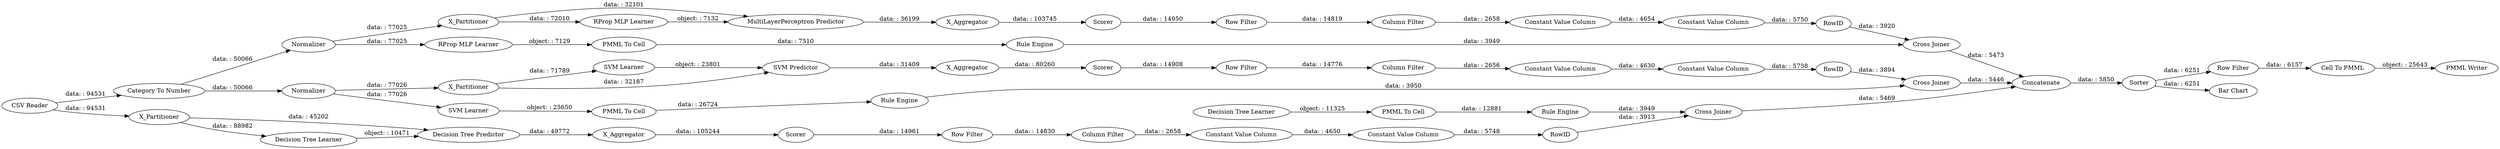 digraph {
	"-1315228891342924671_2" [label=X_Partitioner]
	"5528623528727855721_292" [label="Constant Value Column"]
	"5528623528727855721_290" [label="Constant Value Column"]
	"3349213672814045635_293" [label=RowID]
	"-8119861746319301284_292" [label="Constant Value Column"]
	"-8582646941561245867_35" [label="Rule Engine"]
	"6555839751967533093_34" [label="Rule Engine"]
	"-1315228891342924671_38" [label="Cross Joiner"]
	"-8582646941561245867_34" [label="PMML To Cell"]
	"6267622703342068340_31" [label="SVM Learner"]
	"2003741888331555540_22" [label="PMML To Cell"]
	"6267622703342068340_2" [label=X_Partitioner]
	"-8952784874357190577_62" [label="CSV Reader"]
	"-1315228891342924671_39" [label=Normalizer]
	"-5783991449564161476_2" [label=X_Partitioner]
	"3349213672814045635_9" [label="Row Filter"]
	"-1315228891342924671_7" [label=X_Aggregator]
	"6555839751967533093_33" [label="Decision Tree Learner"]
	"-8582646941561245867_33" [label="SVM Learner"]
	"-8952784874357190577_58" [label="Category To Number"]
	"-5783991449564161476_7" [label=X_Aggregator]
	"-8952784874357190577_61" [label="PMML Writer"]
	"-1315228891342924671_32" [label="MultiLayerPerceptron Predictor"]
	"-8119861746319301284_290" [label="Constant Value Column"]
	"-8952784874357190577_54" [label="Cell To PMML"]
	"-8119861746319301284_9" [label="Row Filter"]
	"6555839751967533093_28" [label="PMML To Cell"]
	"-8119861746319301284_293" [label=RowID]
	"3349213672814045635_292" [label="Constant Value Column"]
	"2003741888331555540_35" [label="RProp MLP Learner"]
	"3349213672814045635_294" [label="Column Filter"]
	"-8119861746319301284_294" [label="Column Filter"]
	"-1315228891342924671_40" [label=Scorer]
	"2003741888331555540_34" [label="Rule Engine"]
	"6267622703342068340_39" [label="Cross Joiner"]
	"6267622703342068340_32" [label="SVM Predictor"]
	"-5783991449564161476_39" [label=Scorer]
	"-5783991449564161476_31" [label="Decision Tree Learner"]
	"5528623528727855721_9" [label="Row Filter"]
	"-5783991449564161476_38" [label="Cross Joiner"]
	"6267622703342068340_7" [label=X_Aggregator]
	"-5783991449564161476_32" [label="Decision Tree Predictor"]
	"3349213672814045635_290" [label="Constant Value Column"]
	"5528623528727855721_294" [label="Column Filter"]
	"6267622703342068340_41" [label=Scorer]
	"5528623528727855721_293" [label=RowID]
	"-8952784874357190577_52" [label=Sorter]
	"-8952784874357190577_60" [label=Concatenate]
	"-1315228891342924671_31" [label="RProp MLP Learner"]
	"-8952784874357190577_53" [label="Row Filter"]
	"-8952784874357190577_59" [label="Bar Chart"]
	"6267622703342068340_40" [label=Normalizer]
	"3349213672814045635_9" -> "3349213672814045635_294" [label="data: : 14776"]
	"-5783991449564161476_31" -> "-5783991449564161476_32" [label="object: : 10471"]
	"-8952784874357190577_54" -> "-8952784874357190577_61" [label="object: : 25643"]
	"6267622703342068340_39" -> "-8952784874357190577_60" [label="data: : 5446"]
	"-1315228891342924671_7" -> "-1315228891342924671_40" [label="data: : 103745"]
	"-8582646941561245867_35" -> "6267622703342068340_39" [label="data: : 3950"]
	"-8952784874357190577_58" -> "-1315228891342924671_39" [label="data: : 50066"]
	"-5783991449564161476_7" -> "-5783991449564161476_39" [label="data: : 105244"]
	"2003741888331555540_22" -> "2003741888331555540_34" [label="data: : 7510"]
	"-8119861746319301284_293" -> "-1315228891342924671_38" [label="data: : 3920"]
	"6267622703342068340_41" -> "3349213672814045635_9" [label="data: : 14908"]
	"2003741888331555540_35" -> "2003741888331555540_22" [label="object: : 7129"]
	"-8952784874357190577_60" -> "-8952784874357190577_52" [label="data: : 5850"]
	"-5783991449564161476_32" -> "-5783991449564161476_7" [label="data: : 49772"]
	"6267622703342068340_7" -> "6267622703342068340_41" [label="data: : 80260"]
	"5528623528727855721_294" -> "5528623528727855721_290" [label="data: : 2658"]
	"-5783991449564161476_2" -> "-5783991449564161476_32" [label="data: : 45202"]
	"-1315228891342924671_32" -> "-1315228891342924671_7" [label="data: : 36199"]
	"-1315228891342924671_39" -> "-1315228891342924671_2" [label="data: : 77025"]
	"-5783991449564161476_38" -> "-8952784874357190577_60" [label="data: : 5469"]
	"3349213672814045635_293" -> "6267622703342068340_39" [label="data: : 3894"]
	"6267622703342068340_2" -> "6267622703342068340_31" [label="data: : 71789"]
	"-8952784874357190577_62" -> "-5783991449564161476_2" [label="data: : 94531"]
	"5528623528727855721_9" -> "5528623528727855721_294" [label="data: : 14830"]
	"-5783991449564161476_2" -> "-5783991449564161476_31" [label="data: : 88982"]
	"6267622703342068340_31" -> "6267622703342068340_32" [label="object: : 23801"]
	"3349213672814045635_294" -> "3349213672814045635_290" [label="data: : 2656"]
	"-8952784874357190577_52" -> "-8952784874357190577_53" [label="data: : 6251"]
	"6267622703342068340_2" -> "6267622703342068340_32" [label="data: : 32187"]
	"-8952784874357190577_53" -> "-8952784874357190577_54" [label="data: : 6157"]
	"-1315228891342924671_38" -> "-8952784874357190577_60" [label="data: : 5473"]
	"2003741888331555540_34" -> "-1315228891342924671_38" [label="data: : 3949"]
	"-1315228891342924671_40" -> "-8119861746319301284_9" [label="data: : 14950"]
	"-8119861746319301284_292" -> "-8119861746319301284_293" [label="data: : 5750"]
	"-1315228891342924671_2" -> "-1315228891342924671_31" [label="data: : 72010"]
	"-1315228891342924671_39" -> "2003741888331555540_35" [label="data: : 77025"]
	"3349213672814045635_290" -> "3349213672814045635_292" [label="data: : 4630"]
	"-8119861746319301284_290" -> "-8119861746319301284_292" [label="data: : 4654"]
	"-8119861746319301284_9" -> "-8119861746319301284_294" [label="data: : 14819"]
	"6555839751967533093_34" -> "-5783991449564161476_38" [label="data: : 3949"]
	"-8119861746319301284_294" -> "-8119861746319301284_290" [label="data: : 2658"]
	"6555839751967533093_33" -> "6555839751967533093_28" [label="object: : 11325"]
	"-8952784874357190577_52" -> "-8952784874357190577_59" [label="data: : 6251"]
	"6267622703342068340_32" -> "6267622703342068340_7" [label="data: : 31409"]
	"-8582646941561245867_33" -> "-8582646941561245867_34" [label="object: : 25650"]
	"6267622703342068340_40" -> "-8582646941561245867_33" [label="data: : 77026"]
	"-1315228891342924671_2" -> "-1315228891342924671_32" [label="data: : 32101"]
	"-1315228891342924671_31" -> "-1315228891342924671_32" [label="object: : 7132"]
	"3349213672814045635_292" -> "3349213672814045635_293" [label="data: : 5738"]
	"6267622703342068340_40" -> "6267622703342068340_2" [label="data: : 77026"]
	"-8952784874357190577_62" -> "-8952784874357190577_58" [label="data: : 94531"]
	"-8582646941561245867_34" -> "-8582646941561245867_35" [label="data: : 26724"]
	"-8952784874357190577_58" -> "6267622703342068340_40" [label="data: : 50066"]
	"5528623528727855721_292" -> "5528623528727855721_293" [label="data: : 5748"]
	"6555839751967533093_28" -> "6555839751967533093_34" [label="data: : 12881"]
	"-5783991449564161476_39" -> "5528623528727855721_9" [label="data: : 14961"]
	"5528623528727855721_293" -> "-5783991449564161476_38" [label="data: : 3913"]
	"5528623528727855721_290" -> "5528623528727855721_292" [label="data: : 4650"]
	rankdir=LR
}
